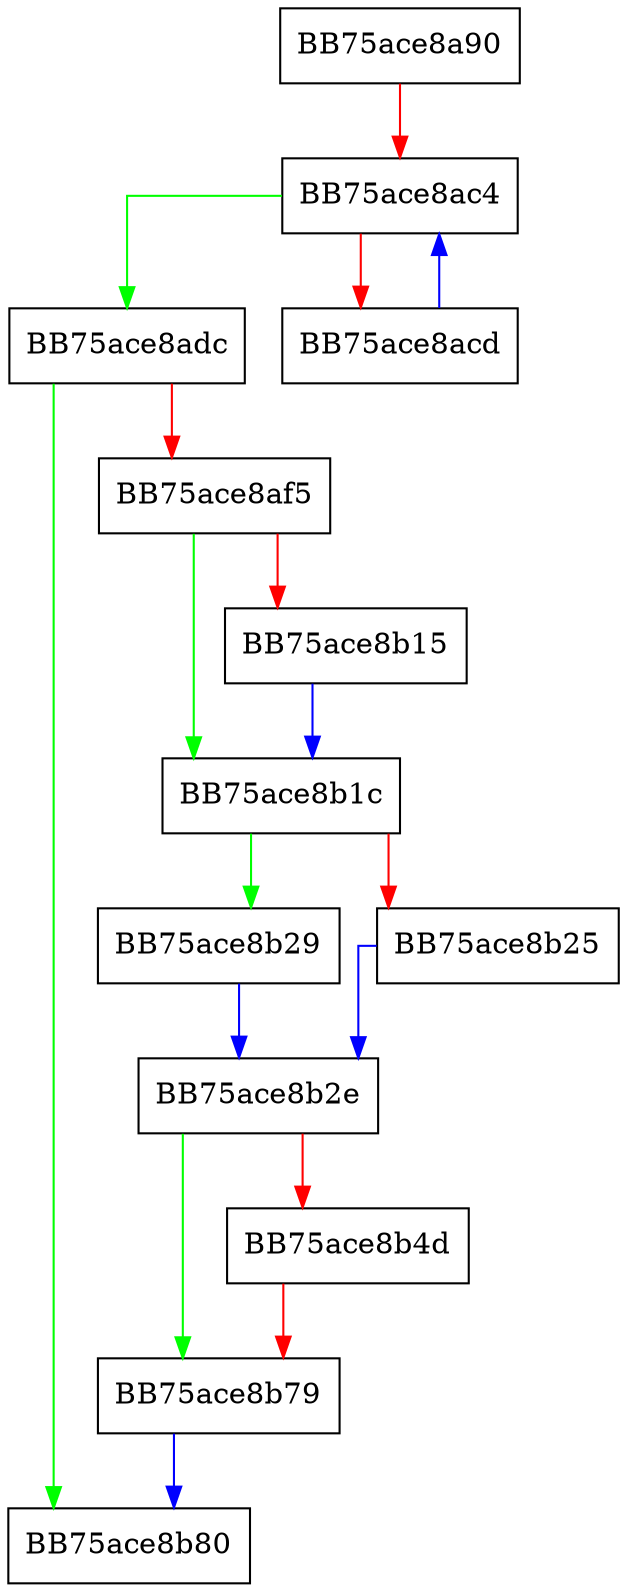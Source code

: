 digraph _notify_decode_async_thread {
  node [shape="box"];
  graph [splines=ortho];
  BB75ace8a90 -> BB75ace8ac4 [color="red"];
  BB75ace8ac4 -> BB75ace8adc [color="green"];
  BB75ace8ac4 -> BB75ace8acd [color="red"];
  BB75ace8acd -> BB75ace8ac4 [color="blue"];
  BB75ace8adc -> BB75ace8b80 [color="green"];
  BB75ace8adc -> BB75ace8af5 [color="red"];
  BB75ace8af5 -> BB75ace8b1c [color="green"];
  BB75ace8af5 -> BB75ace8b15 [color="red"];
  BB75ace8b15 -> BB75ace8b1c [color="blue"];
  BB75ace8b1c -> BB75ace8b29 [color="green"];
  BB75ace8b1c -> BB75ace8b25 [color="red"];
  BB75ace8b25 -> BB75ace8b2e [color="blue"];
  BB75ace8b29 -> BB75ace8b2e [color="blue"];
  BB75ace8b2e -> BB75ace8b79 [color="green"];
  BB75ace8b2e -> BB75ace8b4d [color="red"];
  BB75ace8b4d -> BB75ace8b79 [color="red"];
  BB75ace8b79 -> BB75ace8b80 [color="blue"];
}